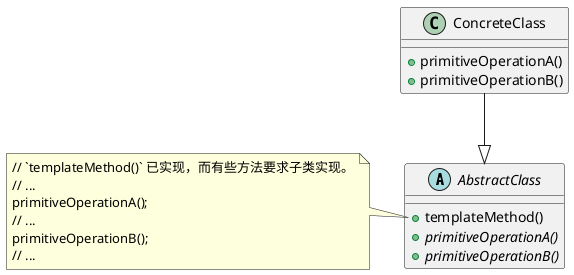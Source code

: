 @startuml

abstract class AbstractClass {
    + templateMethod()
    + primitiveOperationA() {abstract}
    + primitiveOperationB() {abstract}
}

class ConcreteClass {
    + primitiveOperationA()
    + primitiveOperationB()
}

ConcreteClass --|> AbstractClass

note left of AbstractClass::"templateMethod()"
    // `templateMethod()` 已实现，而有些方法要求子类实现。
    // ...
    primitiveOperationA();
    // ...
    primitiveOperationB();
    // ...
end note

@enduml
